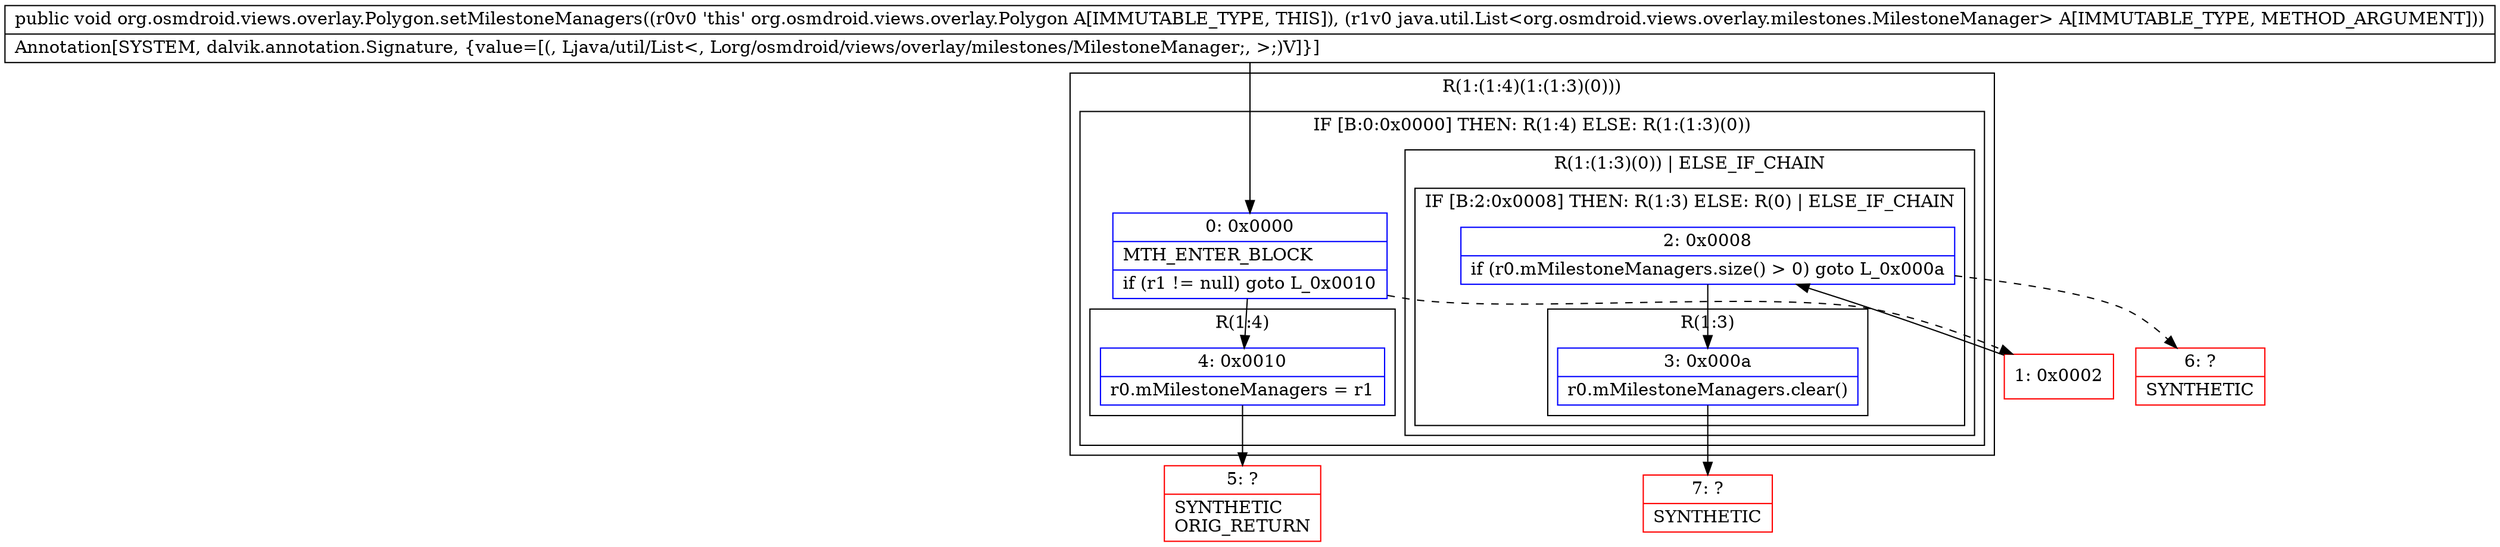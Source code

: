 digraph "CFG fororg.osmdroid.views.overlay.Polygon.setMilestoneManagers(Ljava\/util\/List;)V" {
subgraph cluster_Region_1181620154 {
label = "R(1:(1:4)(1:(1:3)(0)))";
node [shape=record,color=blue];
subgraph cluster_IfRegion_382860922 {
label = "IF [B:0:0x0000] THEN: R(1:4) ELSE: R(1:(1:3)(0))";
node [shape=record,color=blue];
Node_0 [shape=record,label="{0\:\ 0x0000|MTH_ENTER_BLOCK\l|if (r1 != null) goto L_0x0010\l}"];
subgraph cluster_Region_2042883046 {
label = "R(1:4)";
node [shape=record,color=blue];
Node_4 [shape=record,label="{4\:\ 0x0010|r0.mMilestoneManagers = r1\l}"];
}
subgraph cluster_Region_1636488703 {
label = "R(1:(1:3)(0)) | ELSE_IF_CHAIN\l";
node [shape=record,color=blue];
subgraph cluster_IfRegion_1475333555 {
label = "IF [B:2:0x0008] THEN: R(1:3) ELSE: R(0) | ELSE_IF_CHAIN\l";
node [shape=record,color=blue];
Node_2 [shape=record,label="{2\:\ 0x0008|if (r0.mMilestoneManagers.size() \> 0) goto L_0x000a\l}"];
subgraph cluster_Region_1322572570 {
label = "R(1:3)";
node [shape=record,color=blue];
Node_3 [shape=record,label="{3\:\ 0x000a|r0.mMilestoneManagers.clear()\l}"];
}
subgraph cluster_Region_674137597 {
label = "R(0)";
node [shape=record,color=blue];
}
}
}
}
}
Node_1 [shape=record,color=red,label="{1\:\ 0x0002}"];
Node_5 [shape=record,color=red,label="{5\:\ ?|SYNTHETIC\lORIG_RETURN\l}"];
Node_6 [shape=record,color=red,label="{6\:\ ?|SYNTHETIC\l}"];
Node_7 [shape=record,color=red,label="{7\:\ ?|SYNTHETIC\l}"];
MethodNode[shape=record,label="{public void org.osmdroid.views.overlay.Polygon.setMilestoneManagers((r0v0 'this' org.osmdroid.views.overlay.Polygon A[IMMUTABLE_TYPE, THIS]), (r1v0 java.util.List\<org.osmdroid.views.overlay.milestones.MilestoneManager\> A[IMMUTABLE_TYPE, METHOD_ARGUMENT]))  | Annotation[SYSTEM, dalvik.annotation.Signature, \{value=[(, Ljava\/util\/List\<, Lorg\/osmdroid\/views\/overlay\/milestones\/MilestoneManager;, \>;)V]\}]\l}"];
MethodNode -> Node_0;
Node_0 -> Node_1[style=dashed];
Node_0 -> Node_4;
Node_4 -> Node_5;
Node_2 -> Node_3;
Node_2 -> Node_6[style=dashed];
Node_3 -> Node_7;
Node_1 -> Node_2;
}

